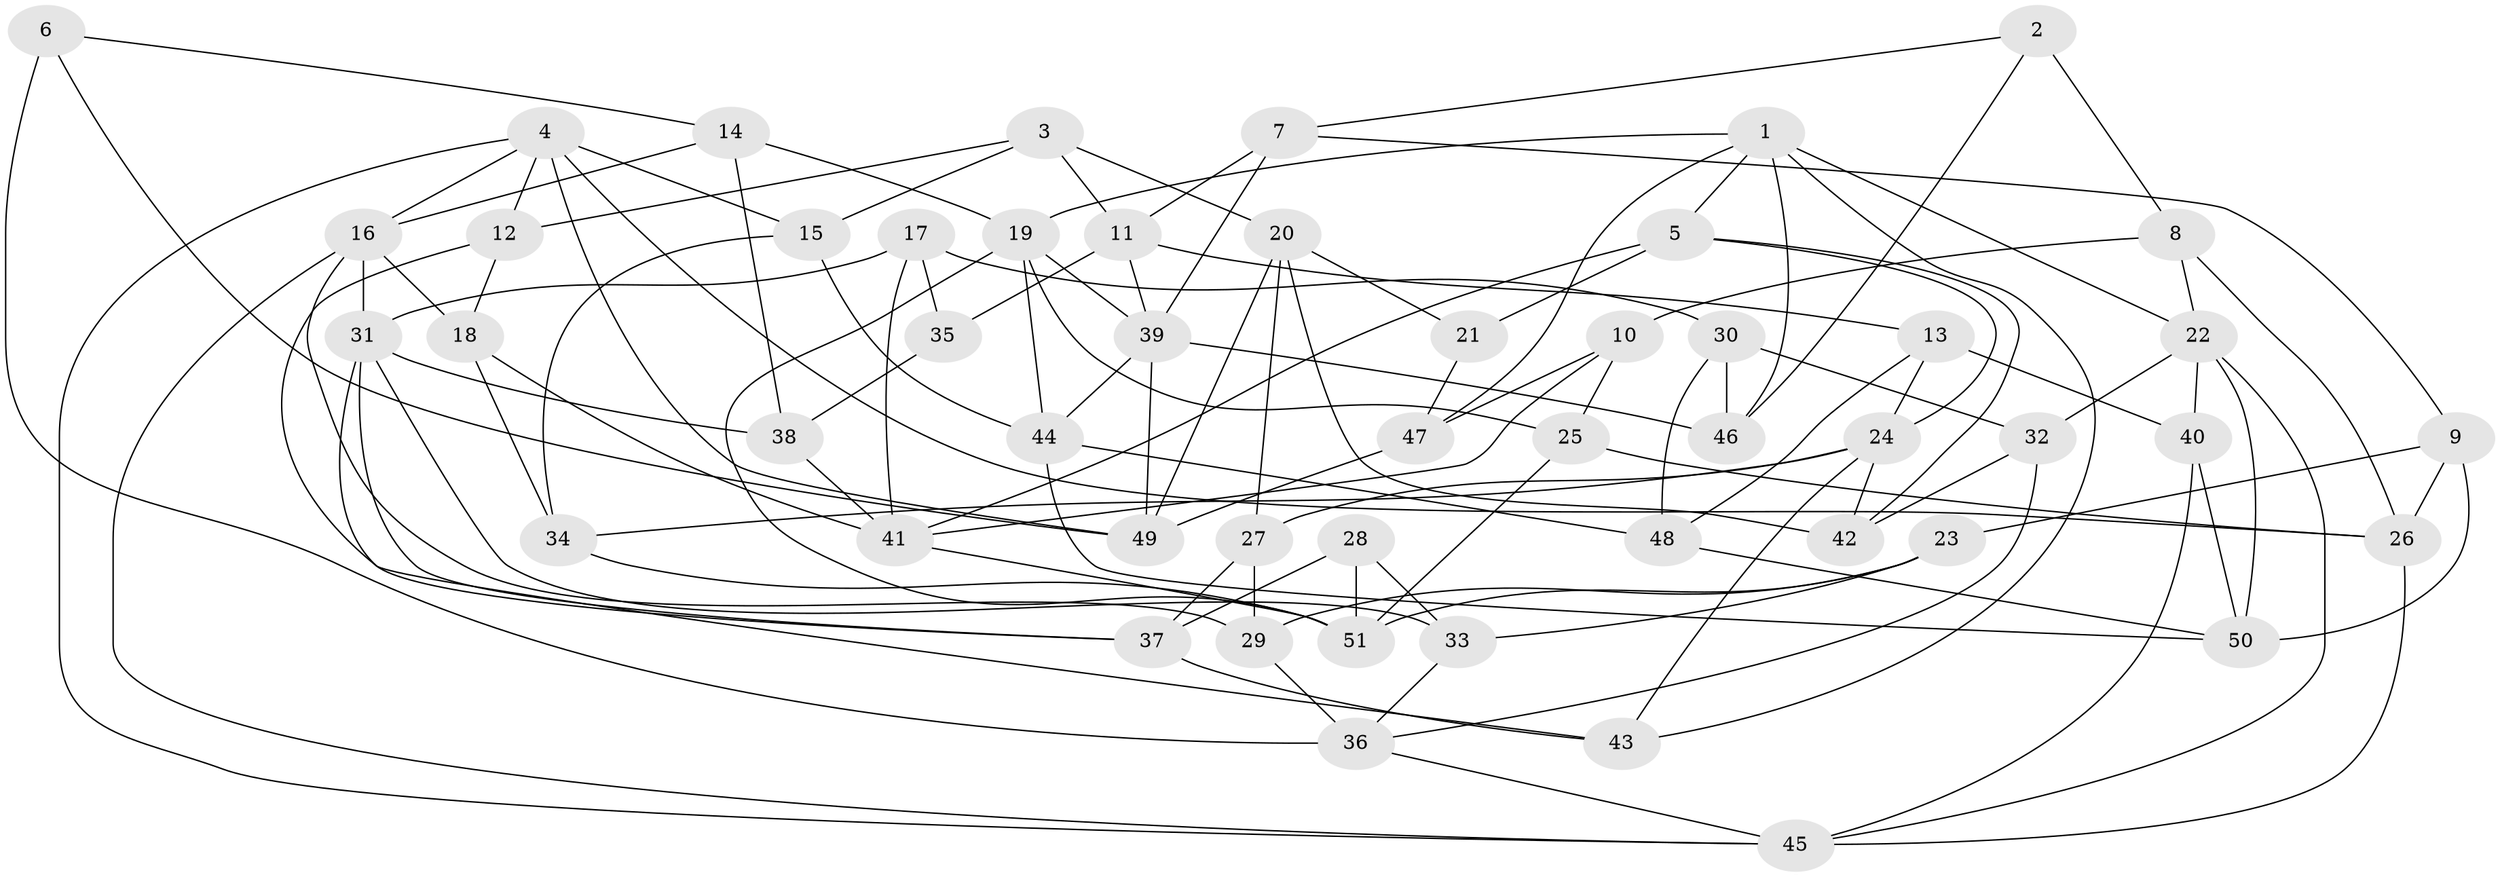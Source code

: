 // original degree distribution, {4: 1.0}
// Generated by graph-tools (version 1.1) at 2025/38/03/04/25 23:38:11]
// undirected, 51 vertices, 115 edges
graph export_dot {
  node [color=gray90,style=filled];
  1;
  2;
  3;
  4;
  5;
  6;
  7;
  8;
  9;
  10;
  11;
  12;
  13;
  14;
  15;
  16;
  17;
  18;
  19;
  20;
  21;
  22;
  23;
  24;
  25;
  26;
  27;
  28;
  29;
  30;
  31;
  32;
  33;
  34;
  35;
  36;
  37;
  38;
  39;
  40;
  41;
  42;
  43;
  44;
  45;
  46;
  47;
  48;
  49;
  50;
  51;
  1 -- 5 [weight=1.0];
  1 -- 19 [weight=1.0];
  1 -- 22 [weight=1.0];
  1 -- 43 [weight=1.0];
  1 -- 46 [weight=1.0];
  1 -- 47 [weight=1.0];
  2 -- 7 [weight=1.0];
  2 -- 8 [weight=2.0];
  2 -- 46 [weight=1.0];
  3 -- 11 [weight=1.0];
  3 -- 12 [weight=1.0];
  3 -- 15 [weight=1.0];
  3 -- 20 [weight=1.0];
  4 -- 12 [weight=1.0];
  4 -- 15 [weight=1.0];
  4 -- 16 [weight=1.0];
  4 -- 26 [weight=1.0];
  4 -- 45 [weight=1.0];
  4 -- 49 [weight=1.0];
  5 -- 21 [weight=2.0];
  5 -- 24 [weight=1.0];
  5 -- 41 [weight=1.0];
  5 -- 42 [weight=1.0];
  6 -- 14 [weight=1.0];
  6 -- 36 [weight=2.0];
  6 -- 49 [weight=1.0];
  7 -- 9 [weight=1.0];
  7 -- 11 [weight=1.0];
  7 -- 39 [weight=1.0];
  8 -- 10 [weight=1.0];
  8 -- 22 [weight=1.0];
  8 -- 26 [weight=2.0];
  9 -- 23 [weight=1.0];
  9 -- 26 [weight=1.0];
  9 -- 50 [weight=1.0];
  10 -- 25 [weight=1.0];
  10 -- 41 [weight=1.0];
  10 -- 47 [weight=1.0];
  11 -- 13 [weight=1.0];
  11 -- 35 [weight=2.0];
  11 -- 39 [weight=1.0];
  12 -- 18 [weight=1.0];
  12 -- 37 [weight=1.0];
  13 -- 24 [weight=1.0];
  13 -- 40 [weight=1.0];
  13 -- 48 [weight=1.0];
  14 -- 16 [weight=1.0];
  14 -- 19 [weight=1.0];
  14 -- 38 [weight=1.0];
  15 -- 34 [weight=1.0];
  15 -- 44 [weight=1.0];
  16 -- 18 [weight=1.0];
  16 -- 29 [weight=1.0];
  16 -- 31 [weight=1.0];
  16 -- 45 [weight=1.0];
  17 -- 30 [weight=1.0];
  17 -- 31 [weight=1.0];
  17 -- 35 [weight=1.0];
  17 -- 41 [weight=1.0];
  18 -- 34 [weight=1.0];
  18 -- 41 [weight=1.0];
  19 -- 25 [weight=1.0];
  19 -- 39 [weight=1.0];
  19 -- 44 [weight=1.0];
  19 -- 51 [weight=1.0];
  20 -- 21 [weight=1.0];
  20 -- 27 [weight=1.0];
  20 -- 42 [weight=1.0];
  20 -- 49 [weight=2.0];
  21 -- 47 [weight=1.0];
  22 -- 32 [weight=1.0];
  22 -- 40 [weight=1.0];
  22 -- 45 [weight=1.0];
  22 -- 50 [weight=1.0];
  23 -- 29 [weight=1.0];
  23 -- 33 [weight=1.0];
  23 -- 51 [weight=1.0];
  24 -- 27 [weight=1.0];
  24 -- 34 [weight=1.0];
  24 -- 42 [weight=1.0];
  24 -- 43 [weight=1.0];
  25 -- 26 [weight=1.0];
  25 -- 51 [weight=1.0];
  26 -- 45 [weight=1.0];
  27 -- 29 [weight=1.0];
  27 -- 37 [weight=1.0];
  28 -- 33 [weight=1.0];
  28 -- 37 [weight=2.0];
  28 -- 51 [weight=1.0];
  29 -- 36 [weight=1.0];
  30 -- 32 [weight=1.0];
  30 -- 46 [weight=1.0];
  30 -- 48 [weight=1.0];
  31 -- 33 [weight=1.0];
  31 -- 37 [weight=1.0];
  31 -- 38 [weight=1.0];
  31 -- 43 [weight=1.0];
  32 -- 36 [weight=1.0];
  32 -- 42 [weight=1.0];
  33 -- 36 [weight=1.0];
  34 -- 51 [weight=1.0];
  35 -- 38 [weight=1.0];
  36 -- 45 [weight=1.0];
  37 -- 43 [weight=1.0];
  38 -- 41 [weight=1.0];
  39 -- 44 [weight=1.0];
  39 -- 46 [weight=1.0];
  39 -- 49 [weight=1.0];
  40 -- 45 [weight=1.0];
  40 -- 50 [weight=1.0];
  41 -- 51 [weight=1.0];
  44 -- 48 [weight=1.0];
  44 -- 50 [weight=2.0];
  47 -- 49 [weight=1.0];
  48 -- 50 [weight=1.0];
}
